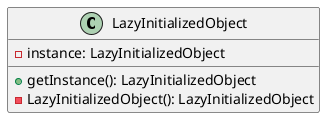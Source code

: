 @startuml lazy_initialization

class LazyInitializedObject {
  +getInstance(): LazyInitializedObject
  -LazyInitializedObject(): LazyInitializedObject
  -instance: LazyInitializedObject
}

@enduml
